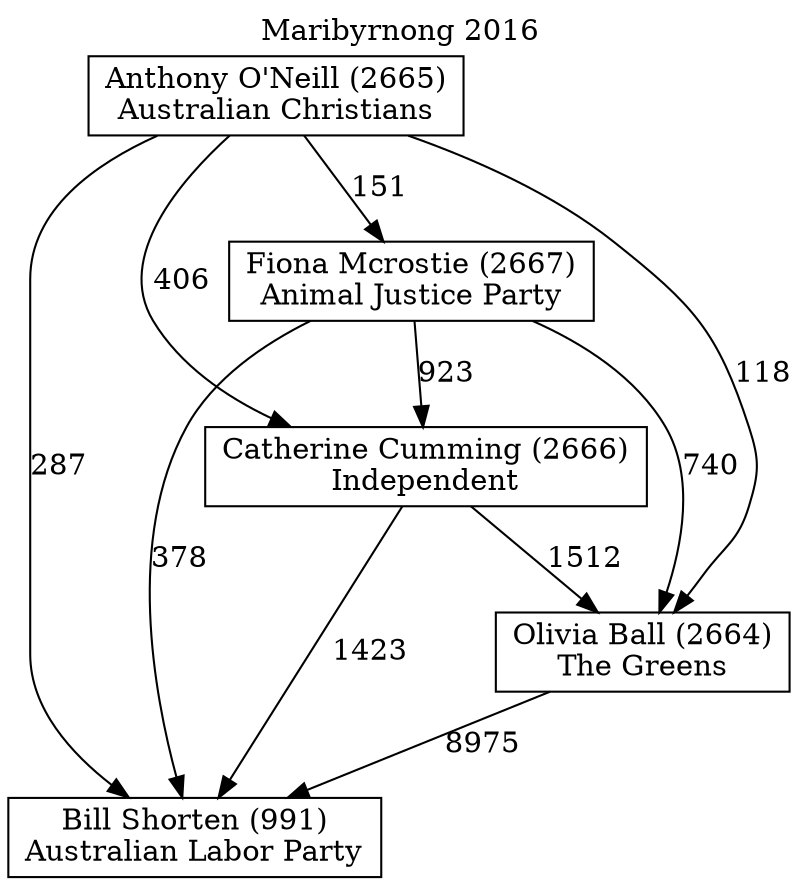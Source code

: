// House preference flow
digraph "Bill Shorten (991)_Maribyrnong_2016" {
	graph [label="Maribyrnong 2016" labelloc=t mclimit=10]
	node [shape=box]
	"Fiona Mcrostie (2667)" [label="Fiona Mcrostie (2667)
Animal Justice Party"]
	"Bill Shorten (991)" [label="Bill Shorten (991)
Australian Labor Party"]
	"Anthony O'Neill (2665)" [label="Anthony O'Neill (2665)
Australian Christians"]
	"Olivia Ball (2664)" [label="Olivia Ball (2664)
The Greens"]
	"Catherine Cumming (2666)" [label="Catherine Cumming (2666)
Independent"]
	"Fiona Mcrostie (2667)" -> "Bill Shorten (991)" [label=378]
	"Catherine Cumming (2666)" -> "Olivia Ball (2664)" [label=1512]
	"Olivia Ball (2664)" -> "Bill Shorten (991)" [label=8975]
	"Anthony O'Neill (2665)" -> "Bill Shorten (991)" [label=287]
	"Catherine Cumming (2666)" -> "Bill Shorten (991)" [label=1423]
	"Anthony O'Neill (2665)" -> "Catherine Cumming (2666)" [label=406]
	"Anthony O'Neill (2665)" -> "Olivia Ball (2664)" [label=118]
	"Anthony O'Neill (2665)" -> "Fiona Mcrostie (2667)" [label=151]
	"Fiona Mcrostie (2667)" -> "Olivia Ball (2664)" [label=740]
	"Fiona Mcrostie (2667)" -> "Catherine Cumming (2666)" [label=923]
}
